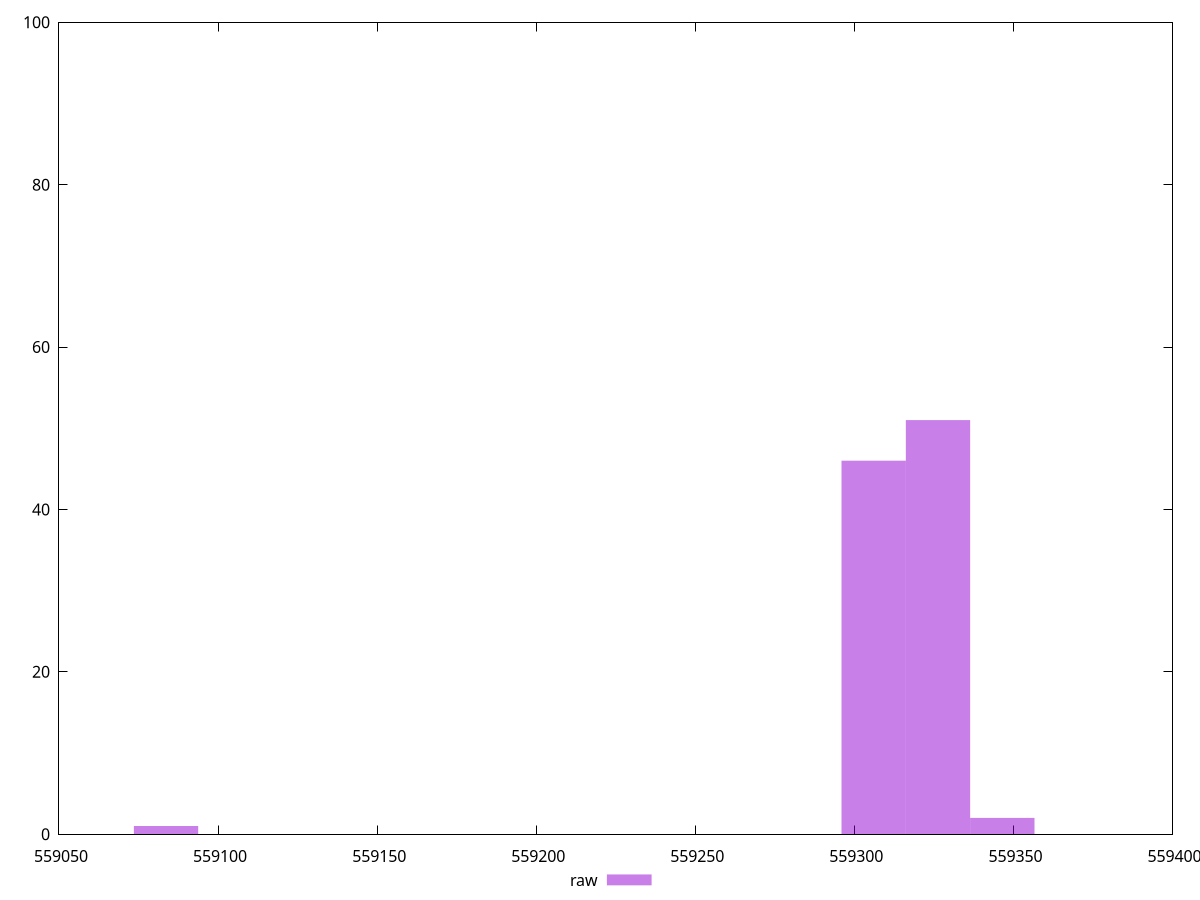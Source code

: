 reset
set terminal svg size 640, 490 enhanced background rgb 'white'
set output "report_00007_2020-12-11T15:55:29.892Z/uses-long-cache-ttl/samples/pages+cached/raw/histogram.svg"

$raw <<EOF
559083.6418298205 1
559326.2908841065 51
559306.0701295828 46
559346.5116386304 2
EOF

set key outside below
set boxwidth 20.220754523846086
set yrange [0:100]
set style fill transparent solid 0.5 noborder

plot \
  $raw title "raw" with boxes, \


reset
